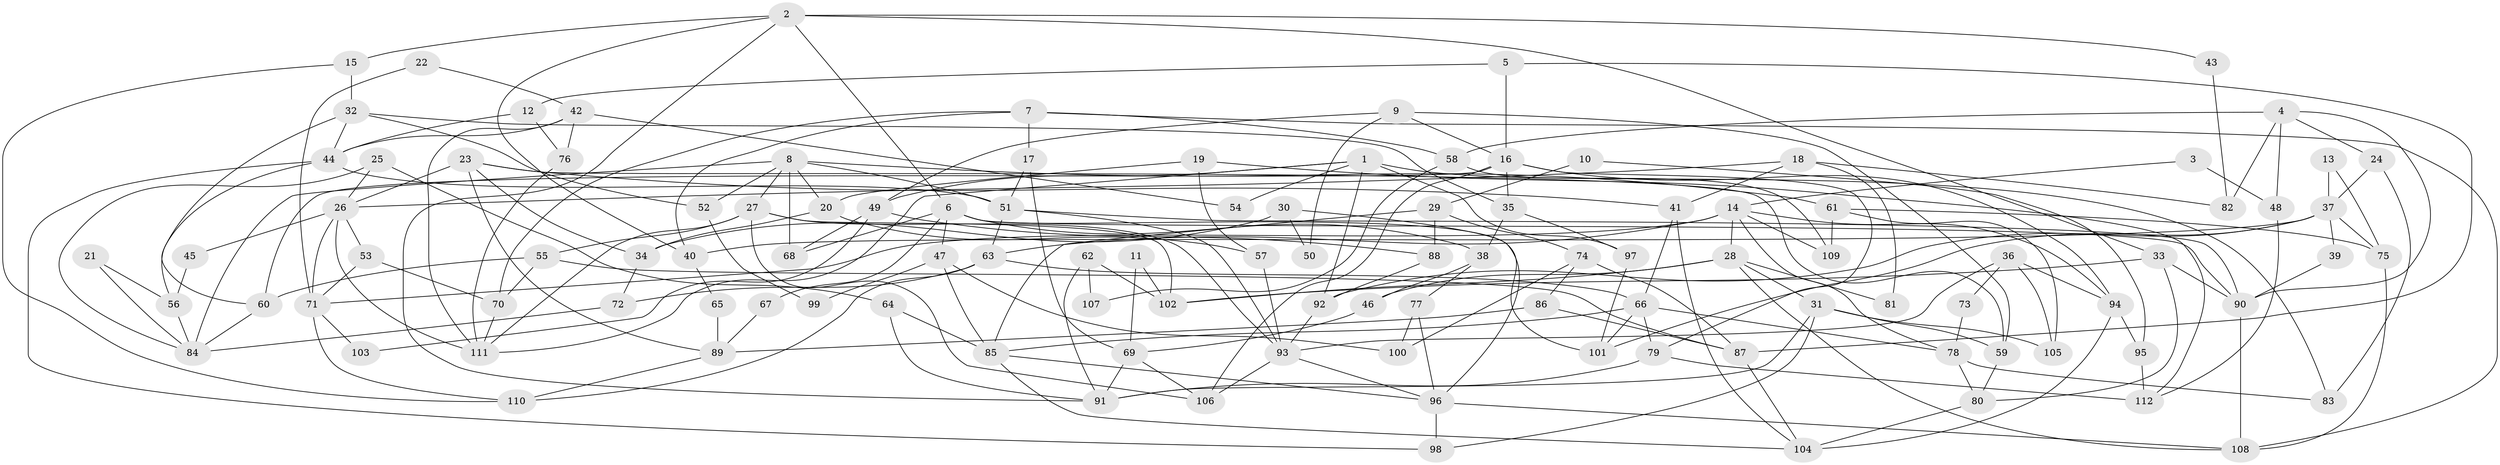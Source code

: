 // coarse degree distribution, {6: 0.07894736842105263, 11: 0.02631578947368421, 2: 0.10526315789473684, 7: 0.07894736842105263, 8: 0.07894736842105263, 5: 0.14473684210526316, 9: 0.02631578947368421, 4: 0.18421052631578946, 3: 0.2236842105263158, 1: 0.02631578947368421, 10: 0.02631578947368421}
// Generated by graph-tools (version 1.1) at 2025/52/02/27/25 19:52:02]
// undirected, 112 vertices, 224 edges
graph export_dot {
graph [start="1"]
  node [color=gray90,style=filled];
  1;
  2;
  3;
  4;
  5;
  6;
  7;
  8;
  9;
  10;
  11;
  12;
  13;
  14;
  15;
  16;
  17;
  18;
  19;
  20;
  21;
  22;
  23;
  24;
  25;
  26;
  27;
  28;
  29;
  30;
  31;
  32;
  33;
  34;
  35;
  36;
  37;
  38;
  39;
  40;
  41;
  42;
  43;
  44;
  45;
  46;
  47;
  48;
  49;
  50;
  51;
  52;
  53;
  54;
  55;
  56;
  57;
  58;
  59;
  60;
  61;
  62;
  63;
  64;
  65;
  66;
  67;
  68;
  69;
  70;
  71;
  72;
  73;
  74;
  75;
  76;
  77;
  78;
  79;
  80;
  81;
  82;
  83;
  84;
  85;
  86;
  87;
  88;
  89;
  90;
  91;
  92;
  93;
  94;
  95;
  96;
  97;
  98;
  99;
  100;
  101;
  102;
  103;
  104;
  105;
  106;
  107;
  108;
  109;
  110;
  111;
  112;
  1 -- 49;
  1 -- 111;
  1 -- 54;
  1 -- 83;
  1 -- 92;
  1 -- 97;
  2 -- 91;
  2 -- 15;
  2 -- 6;
  2 -- 33;
  2 -- 40;
  2 -- 43;
  3 -- 48;
  3 -- 14;
  4 -- 24;
  4 -- 58;
  4 -- 48;
  4 -- 82;
  4 -- 90;
  5 -- 87;
  5 -- 16;
  5 -- 12;
  6 -- 90;
  6 -- 38;
  6 -- 47;
  6 -- 67;
  6 -- 68;
  6 -- 101;
  7 -- 17;
  7 -- 108;
  7 -- 40;
  7 -- 58;
  7 -- 70;
  8 -- 51;
  8 -- 27;
  8 -- 20;
  8 -- 52;
  8 -- 61;
  8 -- 68;
  8 -- 84;
  9 -- 59;
  9 -- 16;
  9 -- 49;
  9 -- 50;
  10 -- 95;
  10 -- 29;
  11 -- 69;
  11 -- 102;
  12 -- 76;
  12 -- 44;
  13 -- 75;
  13 -- 37;
  14 -- 28;
  14 -- 78;
  14 -- 63;
  14 -- 71;
  14 -- 94;
  14 -- 109;
  15 -- 32;
  15 -- 110;
  16 -- 94;
  16 -- 35;
  16 -- 60;
  16 -- 79;
  16 -- 106;
  17 -- 51;
  17 -- 69;
  18 -- 26;
  18 -- 41;
  18 -- 81;
  18 -- 82;
  19 -- 20;
  19 -- 57;
  19 -- 112;
  20 -- 34;
  20 -- 57;
  21 -- 56;
  21 -- 84;
  22 -- 71;
  22 -- 42;
  23 -- 41;
  23 -- 26;
  23 -- 34;
  23 -- 59;
  23 -- 89;
  24 -- 83;
  24 -- 37;
  25 -- 26;
  25 -- 84;
  25 -- 64;
  26 -- 111;
  26 -- 71;
  26 -- 45;
  26 -- 53;
  27 -- 106;
  27 -- 93;
  27 -- 55;
  27 -- 102;
  27 -- 111;
  28 -- 46;
  28 -- 102;
  28 -- 31;
  28 -- 81;
  28 -- 108;
  29 -- 74;
  29 -- 88;
  29 -- 85;
  30 -- 34;
  30 -- 96;
  30 -- 50;
  31 -- 105;
  31 -- 59;
  31 -- 91;
  31 -- 98;
  32 -- 44;
  32 -- 60;
  32 -- 35;
  32 -- 52;
  33 -- 90;
  33 -- 80;
  33 -- 102;
  34 -- 72;
  35 -- 97;
  35 -- 38;
  36 -- 94;
  36 -- 93;
  36 -- 73;
  36 -- 105;
  37 -- 40;
  37 -- 101;
  37 -- 39;
  37 -- 75;
  37 -- 92;
  38 -- 46;
  38 -- 77;
  39 -- 90;
  40 -- 65;
  41 -- 66;
  41 -- 104;
  42 -- 111;
  42 -- 44;
  42 -- 54;
  42 -- 76;
  43 -- 82;
  44 -- 51;
  44 -- 56;
  44 -- 98;
  45 -- 56;
  46 -- 69;
  47 -- 85;
  47 -- 99;
  47 -- 100;
  48 -- 112;
  49 -- 68;
  49 -- 88;
  49 -- 103;
  51 -- 93;
  51 -- 90;
  51 -- 63;
  52 -- 99;
  53 -- 70;
  53 -- 71;
  55 -- 87;
  55 -- 60;
  55 -- 70;
  56 -- 84;
  57 -- 93;
  58 -- 109;
  58 -- 107;
  59 -- 80;
  60 -- 84;
  61 -- 75;
  61 -- 105;
  61 -- 109;
  62 -- 91;
  62 -- 102;
  62 -- 107;
  63 -- 66;
  63 -- 72;
  63 -- 110;
  64 -- 85;
  64 -- 91;
  65 -- 89;
  66 -- 79;
  66 -- 78;
  66 -- 85;
  66 -- 101;
  67 -- 89;
  69 -- 106;
  69 -- 91;
  70 -- 111;
  71 -- 103;
  71 -- 110;
  72 -- 84;
  73 -- 78;
  74 -- 100;
  74 -- 86;
  74 -- 87;
  75 -- 108;
  76 -- 111;
  77 -- 96;
  77 -- 100;
  78 -- 80;
  78 -- 83;
  79 -- 91;
  79 -- 112;
  80 -- 104;
  85 -- 96;
  85 -- 104;
  86 -- 89;
  86 -- 87;
  87 -- 104;
  88 -- 92;
  89 -- 110;
  90 -- 108;
  92 -- 93;
  93 -- 96;
  93 -- 106;
  94 -- 104;
  94 -- 95;
  95 -- 112;
  96 -- 98;
  96 -- 108;
  97 -- 101;
}
